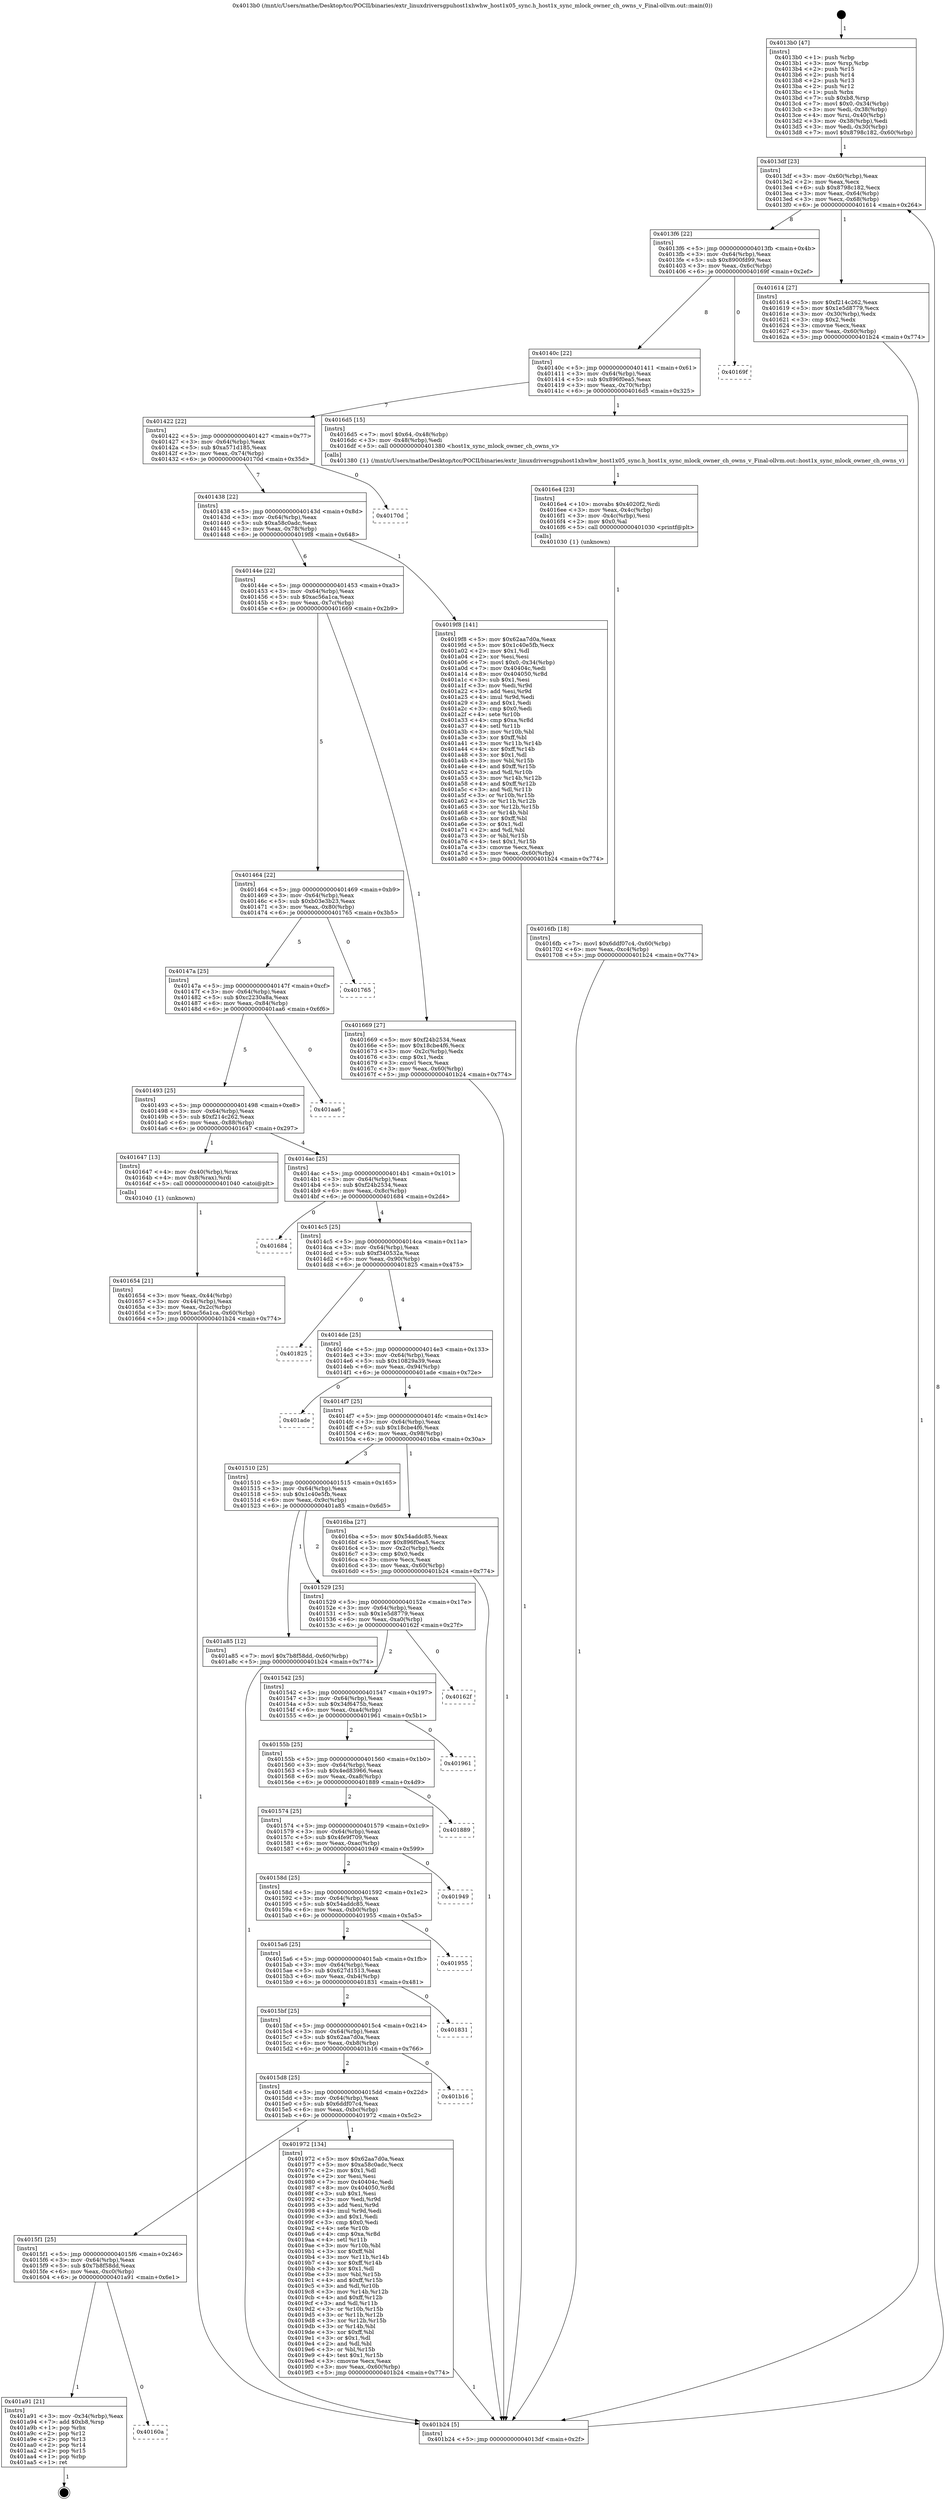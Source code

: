 digraph "0x4013b0" {
  label = "0x4013b0 (/mnt/c/Users/mathe/Desktop/tcc/POCII/binaries/extr_linuxdriversgpuhost1xhwhw_host1x05_sync.h_host1x_sync_mlock_owner_ch_owns_v_Final-ollvm.out::main(0))"
  labelloc = "t"
  node[shape=record]

  Entry [label="",width=0.3,height=0.3,shape=circle,fillcolor=black,style=filled]
  "0x4013df" [label="{
     0x4013df [23]\l
     | [instrs]\l
     &nbsp;&nbsp;0x4013df \<+3\>: mov -0x60(%rbp),%eax\l
     &nbsp;&nbsp;0x4013e2 \<+2\>: mov %eax,%ecx\l
     &nbsp;&nbsp;0x4013e4 \<+6\>: sub $0x8798c182,%ecx\l
     &nbsp;&nbsp;0x4013ea \<+3\>: mov %eax,-0x64(%rbp)\l
     &nbsp;&nbsp;0x4013ed \<+3\>: mov %ecx,-0x68(%rbp)\l
     &nbsp;&nbsp;0x4013f0 \<+6\>: je 0000000000401614 \<main+0x264\>\l
  }"]
  "0x401614" [label="{
     0x401614 [27]\l
     | [instrs]\l
     &nbsp;&nbsp;0x401614 \<+5\>: mov $0xf214c262,%eax\l
     &nbsp;&nbsp;0x401619 \<+5\>: mov $0x1e5d8779,%ecx\l
     &nbsp;&nbsp;0x40161e \<+3\>: mov -0x30(%rbp),%edx\l
     &nbsp;&nbsp;0x401621 \<+3\>: cmp $0x2,%edx\l
     &nbsp;&nbsp;0x401624 \<+3\>: cmovne %ecx,%eax\l
     &nbsp;&nbsp;0x401627 \<+3\>: mov %eax,-0x60(%rbp)\l
     &nbsp;&nbsp;0x40162a \<+5\>: jmp 0000000000401b24 \<main+0x774\>\l
  }"]
  "0x4013f6" [label="{
     0x4013f6 [22]\l
     | [instrs]\l
     &nbsp;&nbsp;0x4013f6 \<+5\>: jmp 00000000004013fb \<main+0x4b\>\l
     &nbsp;&nbsp;0x4013fb \<+3\>: mov -0x64(%rbp),%eax\l
     &nbsp;&nbsp;0x4013fe \<+5\>: sub $0x8900fd99,%eax\l
     &nbsp;&nbsp;0x401403 \<+3\>: mov %eax,-0x6c(%rbp)\l
     &nbsp;&nbsp;0x401406 \<+6\>: je 000000000040169f \<main+0x2ef\>\l
  }"]
  "0x401b24" [label="{
     0x401b24 [5]\l
     | [instrs]\l
     &nbsp;&nbsp;0x401b24 \<+5\>: jmp 00000000004013df \<main+0x2f\>\l
  }"]
  "0x4013b0" [label="{
     0x4013b0 [47]\l
     | [instrs]\l
     &nbsp;&nbsp;0x4013b0 \<+1\>: push %rbp\l
     &nbsp;&nbsp;0x4013b1 \<+3\>: mov %rsp,%rbp\l
     &nbsp;&nbsp;0x4013b4 \<+2\>: push %r15\l
     &nbsp;&nbsp;0x4013b6 \<+2\>: push %r14\l
     &nbsp;&nbsp;0x4013b8 \<+2\>: push %r13\l
     &nbsp;&nbsp;0x4013ba \<+2\>: push %r12\l
     &nbsp;&nbsp;0x4013bc \<+1\>: push %rbx\l
     &nbsp;&nbsp;0x4013bd \<+7\>: sub $0xb8,%rsp\l
     &nbsp;&nbsp;0x4013c4 \<+7\>: movl $0x0,-0x34(%rbp)\l
     &nbsp;&nbsp;0x4013cb \<+3\>: mov %edi,-0x38(%rbp)\l
     &nbsp;&nbsp;0x4013ce \<+4\>: mov %rsi,-0x40(%rbp)\l
     &nbsp;&nbsp;0x4013d2 \<+3\>: mov -0x38(%rbp),%edi\l
     &nbsp;&nbsp;0x4013d5 \<+3\>: mov %edi,-0x30(%rbp)\l
     &nbsp;&nbsp;0x4013d8 \<+7\>: movl $0x8798c182,-0x60(%rbp)\l
  }"]
  Exit [label="",width=0.3,height=0.3,shape=circle,fillcolor=black,style=filled,peripheries=2]
  "0x40169f" [label="{
     0x40169f\l
  }", style=dashed]
  "0x40140c" [label="{
     0x40140c [22]\l
     | [instrs]\l
     &nbsp;&nbsp;0x40140c \<+5\>: jmp 0000000000401411 \<main+0x61\>\l
     &nbsp;&nbsp;0x401411 \<+3\>: mov -0x64(%rbp),%eax\l
     &nbsp;&nbsp;0x401414 \<+5\>: sub $0x896f0ea5,%eax\l
     &nbsp;&nbsp;0x401419 \<+3\>: mov %eax,-0x70(%rbp)\l
     &nbsp;&nbsp;0x40141c \<+6\>: je 00000000004016d5 \<main+0x325\>\l
  }"]
  "0x40160a" [label="{
     0x40160a\l
  }", style=dashed]
  "0x4016d5" [label="{
     0x4016d5 [15]\l
     | [instrs]\l
     &nbsp;&nbsp;0x4016d5 \<+7\>: movl $0x64,-0x48(%rbp)\l
     &nbsp;&nbsp;0x4016dc \<+3\>: mov -0x48(%rbp),%edi\l
     &nbsp;&nbsp;0x4016df \<+5\>: call 0000000000401380 \<host1x_sync_mlock_owner_ch_owns_v\>\l
     | [calls]\l
     &nbsp;&nbsp;0x401380 \{1\} (/mnt/c/Users/mathe/Desktop/tcc/POCII/binaries/extr_linuxdriversgpuhost1xhwhw_host1x05_sync.h_host1x_sync_mlock_owner_ch_owns_v_Final-ollvm.out::host1x_sync_mlock_owner_ch_owns_v)\l
  }"]
  "0x401422" [label="{
     0x401422 [22]\l
     | [instrs]\l
     &nbsp;&nbsp;0x401422 \<+5\>: jmp 0000000000401427 \<main+0x77\>\l
     &nbsp;&nbsp;0x401427 \<+3\>: mov -0x64(%rbp),%eax\l
     &nbsp;&nbsp;0x40142a \<+5\>: sub $0xa571d185,%eax\l
     &nbsp;&nbsp;0x40142f \<+3\>: mov %eax,-0x74(%rbp)\l
     &nbsp;&nbsp;0x401432 \<+6\>: je 000000000040170d \<main+0x35d\>\l
  }"]
  "0x401a91" [label="{
     0x401a91 [21]\l
     | [instrs]\l
     &nbsp;&nbsp;0x401a91 \<+3\>: mov -0x34(%rbp),%eax\l
     &nbsp;&nbsp;0x401a94 \<+7\>: add $0xb8,%rsp\l
     &nbsp;&nbsp;0x401a9b \<+1\>: pop %rbx\l
     &nbsp;&nbsp;0x401a9c \<+2\>: pop %r12\l
     &nbsp;&nbsp;0x401a9e \<+2\>: pop %r13\l
     &nbsp;&nbsp;0x401aa0 \<+2\>: pop %r14\l
     &nbsp;&nbsp;0x401aa2 \<+2\>: pop %r15\l
     &nbsp;&nbsp;0x401aa4 \<+1\>: pop %rbp\l
     &nbsp;&nbsp;0x401aa5 \<+1\>: ret\l
  }"]
  "0x40170d" [label="{
     0x40170d\l
  }", style=dashed]
  "0x401438" [label="{
     0x401438 [22]\l
     | [instrs]\l
     &nbsp;&nbsp;0x401438 \<+5\>: jmp 000000000040143d \<main+0x8d\>\l
     &nbsp;&nbsp;0x40143d \<+3\>: mov -0x64(%rbp),%eax\l
     &nbsp;&nbsp;0x401440 \<+5\>: sub $0xa58c0adc,%eax\l
     &nbsp;&nbsp;0x401445 \<+3\>: mov %eax,-0x78(%rbp)\l
     &nbsp;&nbsp;0x401448 \<+6\>: je 00000000004019f8 \<main+0x648\>\l
  }"]
  "0x4015f1" [label="{
     0x4015f1 [25]\l
     | [instrs]\l
     &nbsp;&nbsp;0x4015f1 \<+5\>: jmp 00000000004015f6 \<main+0x246\>\l
     &nbsp;&nbsp;0x4015f6 \<+3\>: mov -0x64(%rbp),%eax\l
     &nbsp;&nbsp;0x4015f9 \<+5\>: sub $0x7b8f58dd,%eax\l
     &nbsp;&nbsp;0x4015fe \<+6\>: mov %eax,-0xc0(%rbp)\l
     &nbsp;&nbsp;0x401604 \<+6\>: je 0000000000401a91 \<main+0x6e1\>\l
  }"]
  "0x4019f8" [label="{
     0x4019f8 [141]\l
     | [instrs]\l
     &nbsp;&nbsp;0x4019f8 \<+5\>: mov $0x62aa7d0a,%eax\l
     &nbsp;&nbsp;0x4019fd \<+5\>: mov $0x1c40e5fb,%ecx\l
     &nbsp;&nbsp;0x401a02 \<+2\>: mov $0x1,%dl\l
     &nbsp;&nbsp;0x401a04 \<+2\>: xor %esi,%esi\l
     &nbsp;&nbsp;0x401a06 \<+7\>: movl $0x0,-0x34(%rbp)\l
     &nbsp;&nbsp;0x401a0d \<+7\>: mov 0x40404c,%edi\l
     &nbsp;&nbsp;0x401a14 \<+8\>: mov 0x404050,%r8d\l
     &nbsp;&nbsp;0x401a1c \<+3\>: sub $0x1,%esi\l
     &nbsp;&nbsp;0x401a1f \<+3\>: mov %edi,%r9d\l
     &nbsp;&nbsp;0x401a22 \<+3\>: add %esi,%r9d\l
     &nbsp;&nbsp;0x401a25 \<+4\>: imul %r9d,%edi\l
     &nbsp;&nbsp;0x401a29 \<+3\>: and $0x1,%edi\l
     &nbsp;&nbsp;0x401a2c \<+3\>: cmp $0x0,%edi\l
     &nbsp;&nbsp;0x401a2f \<+4\>: sete %r10b\l
     &nbsp;&nbsp;0x401a33 \<+4\>: cmp $0xa,%r8d\l
     &nbsp;&nbsp;0x401a37 \<+4\>: setl %r11b\l
     &nbsp;&nbsp;0x401a3b \<+3\>: mov %r10b,%bl\l
     &nbsp;&nbsp;0x401a3e \<+3\>: xor $0xff,%bl\l
     &nbsp;&nbsp;0x401a41 \<+3\>: mov %r11b,%r14b\l
     &nbsp;&nbsp;0x401a44 \<+4\>: xor $0xff,%r14b\l
     &nbsp;&nbsp;0x401a48 \<+3\>: xor $0x1,%dl\l
     &nbsp;&nbsp;0x401a4b \<+3\>: mov %bl,%r15b\l
     &nbsp;&nbsp;0x401a4e \<+4\>: and $0xff,%r15b\l
     &nbsp;&nbsp;0x401a52 \<+3\>: and %dl,%r10b\l
     &nbsp;&nbsp;0x401a55 \<+3\>: mov %r14b,%r12b\l
     &nbsp;&nbsp;0x401a58 \<+4\>: and $0xff,%r12b\l
     &nbsp;&nbsp;0x401a5c \<+3\>: and %dl,%r11b\l
     &nbsp;&nbsp;0x401a5f \<+3\>: or %r10b,%r15b\l
     &nbsp;&nbsp;0x401a62 \<+3\>: or %r11b,%r12b\l
     &nbsp;&nbsp;0x401a65 \<+3\>: xor %r12b,%r15b\l
     &nbsp;&nbsp;0x401a68 \<+3\>: or %r14b,%bl\l
     &nbsp;&nbsp;0x401a6b \<+3\>: xor $0xff,%bl\l
     &nbsp;&nbsp;0x401a6e \<+3\>: or $0x1,%dl\l
     &nbsp;&nbsp;0x401a71 \<+2\>: and %dl,%bl\l
     &nbsp;&nbsp;0x401a73 \<+3\>: or %bl,%r15b\l
     &nbsp;&nbsp;0x401a76 \<+4\>: test $0x1,%r15b\l
     &nbsp;&nbsp;0x401a7a \<+3\>: cmovne %ecx,%eax\l
     &nbsp;&nbsp;0x401a7d \<+3\>: mov %eax,-0x60(%rbp)\l
     &nbsp;&nbsp;0x401a80 \<+5\>: jmp 0000000000401b24 \<main+0x774\>\l
  }"]
  "0x40144e" [label="{
     0x40144e [22]\l
     | [instrs]\l
     &nbsp;&nbsp;0x40144e \<+5\>: jmp 0000000000401453 \<main+0xa3\>\l
     &nbsp;&nbsp;0x401453 \<+3\>: mov -0x64(%rbp),%eax\l
     &nbsp;&nbsp;0x401456 \<+5\>: sub $0xac56a1ca,%eax\l
     &nbsp;&nbsp;0x40145b \<+3\>: mov %eax,-0x7c(%rbp)\l
     &nbsp;&nbsp;0x40145e \<+6\>: je 0000000000401669 \<main+0x2b9\>\l
  }"]
  "0x401972" [label="{
     0x401972 [134]\l
     | [instrs]\l
     &nbsp;&nbsp;0x401972 \<+5\>: mov $0x62aa7d0a,%eax\l
     &nbsp;&nbsp;0x401977 \<+5\>: mov $0xa58c0adc,%ecx\l
     &nbsp;&nbsp;0x40197c \<+2\>: mov $0x1,%dl\l
     &nbsp;&nbsp;0x40197e \<+2\>: xor %esi,%esi\l
     &nbsp;&nbsp;0x401980 \<+7\>: mov 0x40404c,%edi\l
     &nbsp;&nbsp;0x401987 \<+8\>: mov 0x404050,%r8d\l
     &nbsp;&nbsp;0x40198f \<+3\>: sub $0x1,%esi\l
     &nbsp;&nbsp;0x401992 \<+3\>: mov %edi,%r9d\l
     &nbsp;&nbsp;0x401995 \<+3\>: add %esi,%r9d\l
     &nbsp;&nbsp;0x401998 \<+4\>: imul %r9d,%edi\l
     &nbsp;&nbsp;0x40199c \<+3\>: and $0x1,%edi\l
     &nbsp;&nbsp;0x40199f \<+3\>: cmp $0x0,%edi\l
     &nbsp;&nbsp;0x4019a2 \<+4\>: sete %r10b\l
     &nbsp;&nbsp;0x4019a6 \<+4\>: cmp $0xa,%r8d\l
     &nbsp;&nbsp;0x4019aa \<+4\>: setl %r11b\l
     &nbsp;&nbsp;0x4019ae \<+3\>: mov %r10b,%bl\l
     &nbsp;&nbsp;0x4019b1 \<+3\>: xor $0xff,%bl\l
     &nbsp;&nbsp;0x4019b4 \<+3\>: mov %r11b,%r14b\l
     &nbsp;&nbsp;0x4019b7 \<+4\>: xor $0xff,%r14b\l
     &nbsp;&nbsp;0x4019bb \<+3\>: xor $0x1,%dl\l
     &nbsp;&nbsp;0x4019be \<+3\>: mov %bl,%r15b\l
     &nbsp;&nbsp;0x4019c1 \<+4\>: and $0xff,%r15b\l
     &nbsp;&nbsp;0x4019c5 \<+3\>: and %dl,%r10b\l
     &nbsp;&nbsp;0x4019c8 \<+3\>: mov %r14b,%r12b\l
     &nbsp;&nbsp;0x4019cb \<+4\>: and $0xff,%r12b\l
     &nbsp;&nbsp;0x4019cf \<+3\>: and %dl,%r11b\l
     &nbsp;&nbsp;0x4019d2 \<+3\>: or %r10b,%r15b\l
     &nbsp;&nbsp;0x4019d5 \<+3\>: or %r11b,%r12b\l
     &nbsp;&nbsp;0x4019d8 \<+3\>: xor %r12b,%r15b\l
     &nbsp;&nbsp;0x4019db \<+3\>: or %r14b,%bl\l
     &nbsp;&nbsp;0x4019de \<+3\>: xor $0xff,%bl\l
     &nbsp;&nbsp;0x4019e1 \<+3\>: or $0x1,%dl\l
     &nbsp;&nbsp;0x4019e4 \<+2\>: and %dl,%bl\l
     &nbsp;&nbsp;0x4019e6 \<+3\>: or %bl,%r15b\l
     &nbsp;&nbsp;0x4019e9 \<+4\>: test $0x1,%r15b\l
     &nbsp;&nbsp;0x4019ed \<+3\>: cmovne %ecx,%eax\l
     &nbsp;&nbsp;0x4019f0 \<+3\>: mov %eax,-0x60(%rbp)\l
     &nbsp;&nbsp;0x4019f3 \<+5\>: jmp 0000000000401b24 \<main+0x774\>\l
  }"]
  "0x401669" [label="{
     0x401669 [27]\l
     | [instrs]\l
     &nbsp;&nbsp;0x401669 \<+5\>: mov $0xf24b2534,%eax\l
     &nbsp;&nbsp;0x40166e \<+5\>: mov $0x18cbe4f6,%ecx\l
     &nbsp;&nbsp;0x401673 \<+3\>: mov -0x2c(%rbp),%edx\l
     &nbsp;&nbsp;0x401676 \<+3\>: cmp $0x1,%edx\l
     &nbsp;&nbsp;0x401679 \<+3\>: cmovl %ecx,%eax\l
     &nbsp;&nbsp;0x40167c \<+3\>: mov %eax,-0x60(%rbp)\l
     &nbsp;&nbsp;0x40167f \<+5\>: jmp 0000000000401b24 \<main+0x774\>\l
  }"]
  "0x401464" [label="{
     0x401464 [22]\l
     | [instrs]\l
     &nbsp;&nbsp;0x401464 \<+5\>: jmp 0000000000401469 \<main+0xb9\>\l
     &nbsp;&nbsp;0x401469 \<+3\>: mov -0x64(%rbp),%eax\l
     &nbsp;&nbsp;0x40146c \<+5\>: sub $0xb03e3b23,%eax\l
     &nbsp;&nbsp;0x401471 \<+3\>: mov %eax,-0x80(%rbp)\l
     &nbsp;&nbsp;0x401474 \<+6\>: je 0000000000401765 \<main+0x3b5\>\l
  }"]
  "0x4015d8" [label="{
     0x4015d8 [25]\l
     | [instrs]\l
     &nbsp;&nbsp;0x4015d8 \<+5\>: jmp 00000000004015dd \<main+0x22d\>\l
     &nbsp;&nbsp;0x4015dd \<+3\>: mov -0x64(%rbp),%eax\l
     &nbsp;&nbsp;0x4015e0 \<+5\>: sub $0x6ddf07c4,%eax\l
     &nbsp;&nbsp;0x4015e5 \<+6\>: mov %eax,-0xbc(%rbp)\l
     &nbsp;&nbsp;0x4015eb \<+6\>: je 0000000000401972 \<main+0x5c2\>\l
  }"]
  "0x401765" [label="{
     0x401765\l
  }", style=dashed]
  "0x40147a" [label="{
     0x40147a [25]\l
     | [instrs]\l
     &nbsp;&nbsp;0x40147a \<+5\>: jmp 000000000040147f \<main+0xcf\>\l
     &nbsp;&nbsp;0x40147f \<+3\>: mov -0x64(%rbp),%eax\l
     &nbsp;&nbsp;0x401482 \<+5\>: sub $0xc2230a8a,%eax\l
     &nbsp;&nbsp;0x401487 \<+6\>: mov %eax,-0x84(%rbp)\l
     &nbsp;&nbsp;0x40148d \<+6\>: je 0000000000401aa6 \<main+0x6f6\>\l
  }"]
  "0x401b16" [label="{
     0x401b16\l
  }", style=dashed]
  "0x401aa6" [label="{
     0x401aa6\l
  }", style=dashed]
  "0x401493" [label="{
     0x401493 [25]\l
     | [instrs]\l
     &nbsp;&nbsp;0x401493 \<+5\>: jmp 0000000000401498 \<main+0xe8\>\l
     &nbsp;&nbsp;0x401498 \<+3\>: mov -0x64(%rbp),%eax\l
     &nbsp;&nbsp;0x40149b \<+5\>: sub $0xf214c262,%eax\l
     &nbsp;&nbsp;0x4014a0 \<+6\>: mov %eax,-0x88(%rbp)\l
     &nbsp;&nbsp;0x4014a6 \<+6\>: je 0000000000401647 \<main+0x297\>\l
  }"]
  "0x4015bf" [label="{
     0x4015bf [25]\l
     | [instrs]\l
     &nbsp;&nbsp;0x4015bf \<+5\>: jmp 00000000004015c4 \<main+0x214\>\l
     &nbsp;&nbsp;0x4015c4 \<+3\>: mov -0x64(%rbp),%eax\l
     &nbsp;&nbsp;0x4015c7 \<+5\>: sub $0x62aa7d0a,%eax\l
     &nbsp;&nbsp;0x4015cc \<+6\>: mov %eax,-0xb8(%rbp)\l
     &nbsp;&nbsp;0x4015d2 \<+6\>: je 0000000000401b16 \<main+0x766\>\l
  }"]
  "0x401647" [label="{
     0x401647 [13]\l
     | [instrs]\l
     &nbsp;&nbsp;0x401647 \<+4\>: mov -0x40(%rbp),%rax\l
     &nbsp;&nbsp;0x40164b \<+4\>: mov 0x8(%rax),%rdi\l
     &nbsp;&nbsp;0x40164f \<+5\>: call 0000000000401040 \<atoi@plt\>\l
     | [calls]\l
     &nbsp;&nbsp;0x401040 \{1\} (unknown)\l
  }"]
  "0x4014ac" [label="{
     0x4014ac [25]\l
     | [instrs]\l
     &nbsp;&nbsp;0x4014ac \<+5\>: jmp 00000000004014b1 \<main+0x101\>\l
     &nbsp;&nbsp;0x4014b1 \<+3\>: mov -0x64(%rbp),%eax\l
     &nbsp;&nbsp;0x4014b4 \<+5\>: sub $0xf24b2534,%eax\l
     &nbsp;&nbsp;0x4014b9 \<+6\>: mov %eax,-0x8c(%rbp)\l
     &nbsp;&nbsp;0x4014bf \<+6\>: je 0000000000401684 \<main+0x2d4\>\l
  }"]
  "0x401654" [label="{
     0x401654 [21]\l
     | [instrs]\l
     &nbsp;&nbsp;0x401654 \<+3\>: mov %eax,-0x44(%rbp)\l
     &nbsp;&nbsp;0x401657 \<+3\>: mov -0x44(%rbp),%eax\l
     &nbsp;&nbsp;0x40165a \<+3\>: mov %eax,-0x2c(%rbp)\l
     &nbsp;&nbsp;0x40165d \<+7\>: movl $0xac56a1ca,-0x60(%rbp)\l
     &nbsp;&nbsp;0x401664 \<+5\>: jmp 0000000000401b24 \<main+0x774\>\l
  }"]
  "0x401831" [label="{
     0x401831\l
  }", style=dashed]
  "0x401684" [label="{
     0x401684\l
  }", style=dashed]
  "0x4014c5" [label="{
     0x4014c5 [25]\l
     | [instrs]\l
     &nbsp;&nbsp;0x4014c5 \<+5\>: jmp 00000000004014ca \<main+0x11a\>\l
     &nbsp;&nbsp;0x4014ca \<+3\>: mov -0x64(%rbp),%eax\l
     &nbsp;&nbsp;0x4014cd \<+5\>: sub $0xf340532a,%eax\l
     &nbsp;&nbsp;0x4014d2 \<+6\>: mov %eax,-0x90(%rbp)\l
     &nbsp;&nbsp;0x4014d8 \<+6\>: je 0000000000401825 \<main+0x475\>\l
  }"]
  "0x4015a6" [label="{
     0x4015a6 [25]\l
     | [instrs]\l
     &nbsp;&nbsp;0x4015a6 \<+5\>: jmp 00000000004015ab \<main+0x1fb\>\l
     &nbsp;&nbsp;0x4015ab \<+3\>: mov -0x64(%rbp),%eax\l
     &nbsp;&nbsp;0x4015ae \<+5\>: sub $0x627d1513,%eax\l
     &nbsp;&nbsp;0x4015b3 \<+6\>: mov %eax,-0xb4(%rbp)\l
     &nbsp;&nbsp;0x4015b9 \<+6\>: je 0000000000401831 \<main+0x481\>\l
  }"]
  "0x401825" [label="{
     0x401825\l
  }", style=dashed]
  "0x4014de" [label="{
     0x4014de [25]\l
     | [instrs]\l
     &nbsp;&nbsp;0x4014de \<+5\>: jmp 00000000004014e3 \<main+0x133\>\l
     &nbsp;&nbsp;0x4014e3 \<+3\>: mov -0x64(%rbp),%eax\l
     &nbsp;&nbsp;0x4014e6 \<+5\>: sub $0x10829a39,%eax\l
     &nbsp;&nbsp;0x4014eb \<+6\>: mov %eax,-0x94(%rbp)\l
     &nbsp;&nbsp;0x4014f1 \<+6\>: je 0000000000401ade \<main+0x72e\>\l
  }"]
  "0x401955" [label="{
     0x401955\l
  }", style=dashed]
  "0x401ade" [label="{
     0x401ade\l
  }", style=dashed]
  "0x4014f7" [label="{
     0x4014f7 [25]\l
     | [instrs]\l
     &nbsp;&nbsp;0x4014f7 \<+5\>: jmp 00000000004014fc \<main+0x14c\>\l
     &nbsp;&nbsp;0x4014fc \<+3\>: mov -0x64(%rbp),%eax\l
     &nbsp;&nbsp;0x4014ff \<+5\>: sub $0x18cbe4f6,%eax\l
     &nbsp;&nbsp;0x401504 \<+6\>: mov %eax,-0x98(%rbp)\l
     &nbsp;&nbsp;0x40150a \<+6\>: je 00000000004016ba \<main+0x30a\>\l
  }"]
  "0x40158d" [label="{
     0x40158d [25]\l
     | [instrs]\l
     &nbsp;&nbsp;0x40158d \<+5\>: jmp 0000000000401592 \<main+0x1e2\>\l
     &nbsp;&nbsp;0x401592 \<+3\>: mov -0x64(%rbp),%eax\l
     &nbsp;&nbsp;0x401595 \<+5\>: sub $0x54addc85,%eax\l
     &nbsp;&nbsp;0x40159a \<+6\>: mov %eax,-0xb0(%rbp)\l
     &nbsp;&nbsp;0x4015a0 \<+6\>: je 0000000000401955 \<main+0x5a5\>\l
  }"]
  "0x4016ba" [label="{
     0x4016ba [27]\l
     | [instrs]\l
     &nbsp;&nbsp;0x4016ba \<+5\>: mov $0x54addc85,%eax\l
     &nbsp;&nbsp;0x4016bf \<+5\>: mov $0x896f0ea5,%ecx\l
     &nbsp;&nbsp;0x4016c4 \<+3\>: mov -0x2c(%rbp),%edx\l
     &nbsp;&nbsp;0x4016c7 \<+3\>: cmp $0x0,%edx\l
     &nbsp;&nbsp;0x4016ca \<+3\>: cmove %ecx,%eax\l
     &nbsp;&nbsp;0x4016cd \<+3\>: mov %eax,-0x60(%rbp)\l
     &nbsp;&nbsp;0x4016d0 \<+5\>: jmp 0000000000401b24 \<main+0x774\>\l
  }"]
  "0x401510" [label="{
     0x401510 [25]\l
     | [instrs]\l
     &nbsp;&nbsp;0x401510 \<+5\>: jmp 0000000000401515 \<main+0x165\>\l
     &nbsp;&nbsp;0x401515 \<+3\>: mov -0x64(%rbp),%eax\l
     &nbsp;&nbsp;0x401518 \<+5\>: sub $0x1c40e5fb,%eax\l
     &nbsp;&nbsp;0x40151d \<+6\>: mov %eax,-0x9c(%rbp)\l
     &nbsp;&nbsp;0x401523 \<+6\>: je 0000000000401a85 \<main+0x6d5\>\l
  }"]
  "0x4016e4" [label="{
     0x4016e4 [23]\l
     | [instrs]\l
     &nbsp;&nbsp;0x4016e4 \<+10\>: movabs $0x4020f2,%rdi\l
     &nbsp;&nbsp;0x4016ee \<+3\>: mov %eax,-0x4c(%rbp)\l
     &nbsp;&nbsp;0x4016f1 \<+3\>: mov -0x4c(%rbp),%esi\l
     &nbsp;&nbsp;0x4016f4 \<+2\>: mov $0x0,%al\l
     &nbsp;&nbsp;0x4016f6 \<+5\>: call 0000000000401030 \<printf@plt\>\l
     | [calls]\l
     &nbsp;&nbsp;0x401030 \{1\} (unknown)\l
  }"]
  "0x4016fb" [label="{
     0x4016fb [18]\l
     | [instrs]\l
     &nbsp;&nbsp;0x4016fb \<+7\>: movl $0x6ddf07c4,-0x60(%rbp)\l
     &nbsp;&nbsp;0x401702 \<+6\>: mov %eax,-0xc4(%rbp)\l
     &nbsp;&nbsp;0x401708 \<+5\>: jmp 0000000000401b24 \<main+0x774\>\l
  }"]
  "0x401949" [label="{
     0x401949\l
  }", style=dashed]
  "0x401a85" [label="{
     0x401a85 [12]\l
     | [instrs]\l
     &nbsp;&nbsp;0x401a85 \<+7\>: movl $0x7b8f58dd,-0x60(%rbp)\l
     &nbsp;&nbsp;0x401a8c \<+5\>: jmp 0000000000401b24 \<main+0x774\>\l
  }"]
  "0x401529" [label="{
     0x401529 [25]\l
     | [instrs]\l
     &nbsp;&nbsp;0x401529 \<+5\>: jmp 000000000040152e \<main+0x17e\>\l
     &nbsp;&nbsp;0x40152e \<+3\>: mov -0x64(%rbp),%eax\l
     &nbsp;&nbsp;0x401531 \<+5\>: sub $0x1e5d8779,%eax\l
     &nbsp;&nbsp;0x401536 \<+6\>: mov %eax,-0xa0(%rbp)\l
     &nbsp;&nbsp;0x40153c \<+6\>: je 000000000040162f \<main+0x27f\>\l
  }"]
  "0x401574" [label="{
     0x401574 [25]\l
     | [instrs]\l
     &nbsp;&nbsp;0x401574 \<+5\>: jmp 0000000000401579 \<main+0x1c9\>\l
     &nbsp;&nbsp;0x401579 \<+3\>: mov -0x64(%rbp),%eax\l
     &nbsp;&nbsp;0x40157c \<+5\>: sub $0x4fe9f709,%eax\l
     &nbsp;&nbsp;0x401581 \<+6\>: mov %eax,-0xac(%rbp)\l
     &nbsp;&nbsp;0x401587 \<+6\>: je 0000000000401949 \<main+0x599\>\l
  }"]
  "0x40162f" [label="{
     0x40162f\l
  }", style=dashed]
  "0x401542" [label="{
     0x401542 [25]\l
     | [instrs]\l
     &nbsp;&nbsp;0x401542 \<+5\>: jmp 0000000000401547 \<main+0x197\>\l
     &nbsp;&nbsp;0x401547 \<+3\>: mov -0x64(%rbp),%eax\l
     &nbsp;&nbsp;0x40154a \<+5\>: sub $0x34f6475b,%eax\l
     &nbsp;&nbsp;0x40154f \<+6\>: mov %eax,-0xa4(%rbp)\l
     &nbsp;&nbsp;0x401555 \<+6\>: je 0000000000401961 \<main+0x5b1\>\l
  }"]
  "0x401889" [label="{
     0x401889\l
  }", style=dashed]
  "0x401961" [label="{
     0x401961\l
  }", style=dashed]
  "0x40155b" [label="{
     0x40155b [25]\l
     | [instrs]\l
     &nbsp;&nbsp;0x40155b \<+5\>: jmp 0000000000401560 \<main+0x1b0\>\l
     &nbsp;&nbsp;0x401560 \<+3\>: mov -0x64(%rbp),%eax\l
     &nbsp;&nbsp;0x401563 \<+5\>: sub $0x4ed83966,%eax\l
     &nbsp;&nbsp;0x401568 \<+6\>: mov %eax,-0xa8(%rbp)\l
     &nbsp;&nbsp;0x40156e \<+6\>: je 0000000000401889 \<main+0x4d9\>\l
  }"]
  Entry -> "0x4013b0" [label=" 1"]
  "0x4013df" -> "0x401614" [label=" 1"]
  "0x4013df" -> "0x4013f6" [label=" 8"]
  "0x401614" -> "0x401b24" [label=" 1"]
  "0x4013b0" -> "0x4013df" [label=" 1"]
  "0x401b24" -> "0x4013df" [label=" 8"]
  "0x401a91" -> Exit [label=" 1"]
  "0x4013f6" -> "0x40169f" [label=" 0"]
  "0x4013f6" -> "0x40140c" [label=" 8"]
  "0x4015f1" -> "0x40160a" [label=" 0"]
  "0x40140c" -> "0x4016d5" [label=" 1"]
  "0x40140c" -> "0x401422" [label=" 7"]
  "0x4015f1" -> "0x401a91" [label=" 1"]
  "0x401422" -> "0x40170d" [label=" 0"]
  "0x401422" -> "0x401438" [label=" 7"]
  "0x401a85" -> "0x401b24" [label=" 1"]
  "0x401438" -> "0x4019f8" [label=" 1"]
  "0x401438" -> "0x40144e" [label=" 6"]
  "0x4019f8" -> "0x401b24" [label=" 1"]
  "0x40144e" -> "0x401669" [label=" 1"]
  "0x40144e" -> "0x401464" [label=" 5"]
  "0x401972" -> "0x401b24" [label=" 1"]
  "0x401464" -> "0x401765" [label=" 0"]
  "0x401464" -> "0x40147a" [label=" 5"]
  "0x4015d8" -> "0x401972" [label=" 1"]
  "0x40147a" -> "0x401aa6" [label=" 0"]
  "0x40147a" -> "0x401493" [label=" 5"]
  "0x4015d8" -> "0x4015f1" [label=" 1"]
  "0x401493" -> "0x401647" [label=" 1"]
  "0x401493" -> "0x4014ac" [label=" 4"]
  "0x401647" -> "0x401654" [label=" 1"]
  "0x401654" -> "0x401b24" [label=" 1"]
  "0x401669" -> "0x401b24" [label=" 1"]
  "0x4015bf" -> "0x401b16" [label=" 0"]
  "0x4014ac" -> "0x401684" [label=" 0"]
  "0x4014ac" -> "0x4014c5" [label=" 4"]
  "0x4015bf" -> "0x4015d8" [label=" 2"]
  "0x4014c5" -> "0x401825" [label=" 0"]
  "0x4014c5" -> "0x4014de" [label=" 4"]
  "0x4015a6" -> "0x401831" [label=" 0"]
  "0x4014de" -> "0x401ade" [label=" 0"]
  "0x4014de" -> "0x4014f7" [label=" 4"]
  "0x4015a6" -> "0x4015bf" [label=" 2"]
  "0x4014f7" -> "0x4016ba" [label=" 1"]
  "0x4014f7" -> "0x401510" [label=" 3"]
  "0x4016ba" -> "0x401b24" [label=" 1"]
  "0x4016d5" -> "0x4016e4" [label=" 1"]
  "0x4016e4" -> "0x4016fb" [label=" 1"]
  "0x4016fb" -> "0x401b24" [label=" 1"]
  "0x40158d" -> "0x401955" [label=" 0"]
  "0x401510" -> "0x401a85" [label=" 1"]
  "0x401510" -> "0x401529" [label=" 2"]
  "0x40158d" -> "0x4015a6" [label=" 2"]
  "0x401529" -> "0x40162f" [label=" 0"]
  "0x401529" -> "0x401542" [label=" 2"]
  "0x401574" -> "0x401949" [label=" 0"]
  "0x401542" -> "0x401961" [label=" 0"]
  "0x401542" -> "0x40155b" [label=" 2"]
  "0x401574" -> "0x40158d" [label=" 2"]
  "0x40155b" -> "0x401889" [label=" 0"]
  "0x40155b" -> "0x401574" [label=" 2"]
}
